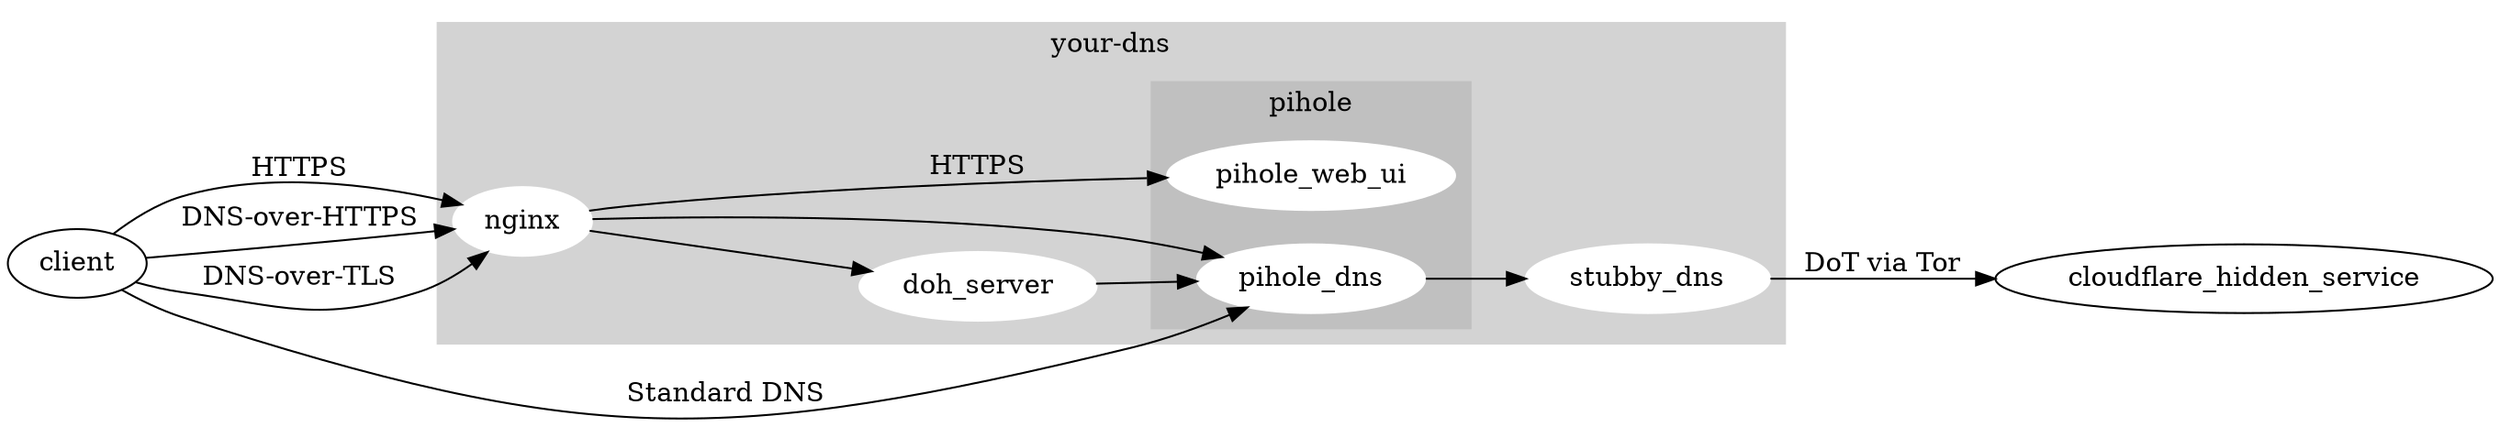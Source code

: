 digraph G {
  rankdir=LR;
  subgraph cluster_0 {
    style=filled;
    color=lightgrey;
    node [style=filled,color=white];
    nginx -> pihole_web_ui [label="HTTPS"];
    nginx -> doh_server -> pihole_dns;
    nginx -> pihole_dns;
    pihole_dns -> stubby_dns;
    label = "your-dns";
    subgraph cluster_1 {
        style=filled;
        color=grey;
        label="pihole"
        pihole_dns;
        pihole_web_ui;
    }
  }
  client -> nginx [label="HTTPS"];
  client -> nginx [label="DNS-over-HTTPS"];
  client -> nginx [label="DNS-over-TLS"];
  client -> pihole_dns [label="Standard DNS"];
  stubby_dns -> cloudflare_hidden_service [label="DoT via Tor"];
}
